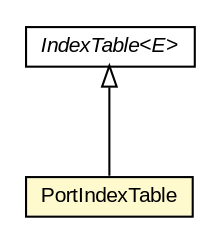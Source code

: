 #!/usr/local/bin/dot
#
# Class diagram 
# Generated by UMLGraph version 5.3 (http://www.umlgraph.org/)
#

digraph G {
	edge [fontname="arial",fontsize=10,labelfontname="arial",labelfontsize=10];
	node [fontname="arial",fontsize=10,shape=plaintext];
	nodesep=0.25;
	ranksep=0.5;
	// context.arch.discoverer.component.dataModel.PortIndexTable
	c94640 [label=<<table title="context.arch.discoverer.component.dataModel.PortIndexTable" border="0" cellborder="1" cellspacing="0" cellpadding="2" port="p" bgcolor="lemonChiffon" href="./PortIndexTable.html">
		<tr><td><table border="0" cellspacing="0" cellpadding="1">
<tr><td align="center" balign="center"> PortIndexTable </td></tr>
		</table></td></tr>
		</table>>, fontname="arial", fontcolor="black", fontsize=10.0];
	// context.arch.discoverer.component.dataModel.IndexTable<E>
	c94644 [label=<<table title="context.arch.discoverer.component.dataModel.IndexTable" border="0" cellborder="1" cellspacing="0" cellpadding="2" port="p" href="./IndexTable.html">
		<tr><td><table border="0" cellspacing="0" cellpadding="1">
<tr><td align="center" balign="center"><font face="arial italic"> IndexTable&lt;E&gt; </font></td></tr>
		</table></td></tr>
		</table>>, fontname="arial", fontcolor="black", fontsize=10.0];
	//context.arch.discoverer.component.dataModel.PortIndexTable extends context.arch.discoverer.component.dataModel.IndexTable<java.lang.Integer>
	c94644:p -> c94640:p [dir=back,arrowtail=empty];
}

